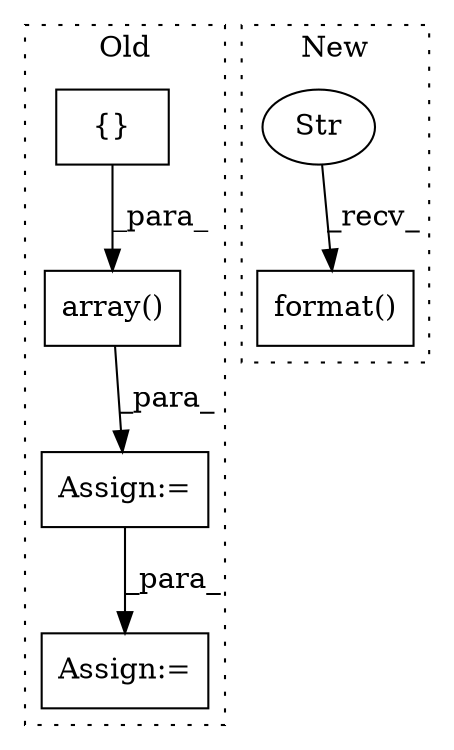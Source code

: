 digraph G {
subgraph cluster0 {
1 [label="array()" a="75" s="1366,1395" l="10,1" shape="box"];
4 [label="Assign:=" a="68" s="1402" l="3" shape="box"];
5 [label="{}" a="59" s="1377,1380" l="1,0" shape="box"];
6 [label="Assign:=" a="68" s="1363" l="3" shape="box"];
label = "Old";
style="dotted";
}
subgraph cluster1 {
2 [label="format()" a="75" s="1197,1294" l="78,14" shape="box"];
3 [label="Str" a="66" s="1197" l="53" shape="ellipse"];
label = "New";
style="dotted";
}
1 -> 6 [label="_para_"];
3 -> 2 [label="_recv_"];
5 -> 1 [label="_para_"];
6 -> 4 [label="_para_"];
}